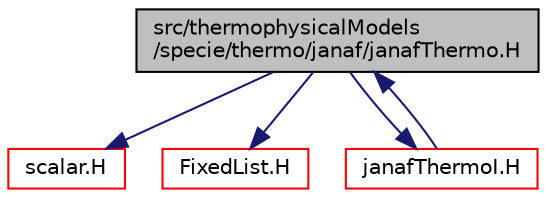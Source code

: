 digraph "src/thermophysicalModels/specie/thermo/janaf/janafThermo.H"
{
  bgcolor="transparent";
  edge [fontname="Helvetica",fontsize="10",labelfontname="Helvetica",labelfontsize="10"];
  node [fontname="Helvetica",fontsize="10",shape=record];
  Node1 [label="src/thermophysicalModels\l/specie/thermo/janaf/janafThermo.H",height=0.2,width=0.4,color="black", fillcolor="grey75", style="filled", fontcolor="black"];
  Node1 -> Node2 [color="midnightblue",fontsize="10",style="solid",fontname="Helvetica"];
  Node2 [label="scalar.H",height=0.2,width=0.4,color="red",URL="$a09142.html"];
  Node1 -> Node3 [color="midnightblue",fontsize="10",style="solid",fontname="Helvetica"];
  Node3 [label="FixedList.H",height=0.2,width=0.4,color="red",URL="$a07811.html"];
  Node1 -> Node4 [color="midnightblue",fontsize="10",style="solid",fontname="Helvetica"];
  Node4 [label="janafThermoI.H",height=0.2,width=0.4,color="red",URL="$a10557.html"];
  Node4 -> Node1 [color="midnightblue",fontsize="10",style="solid",fontname="Helvetica"];
}
